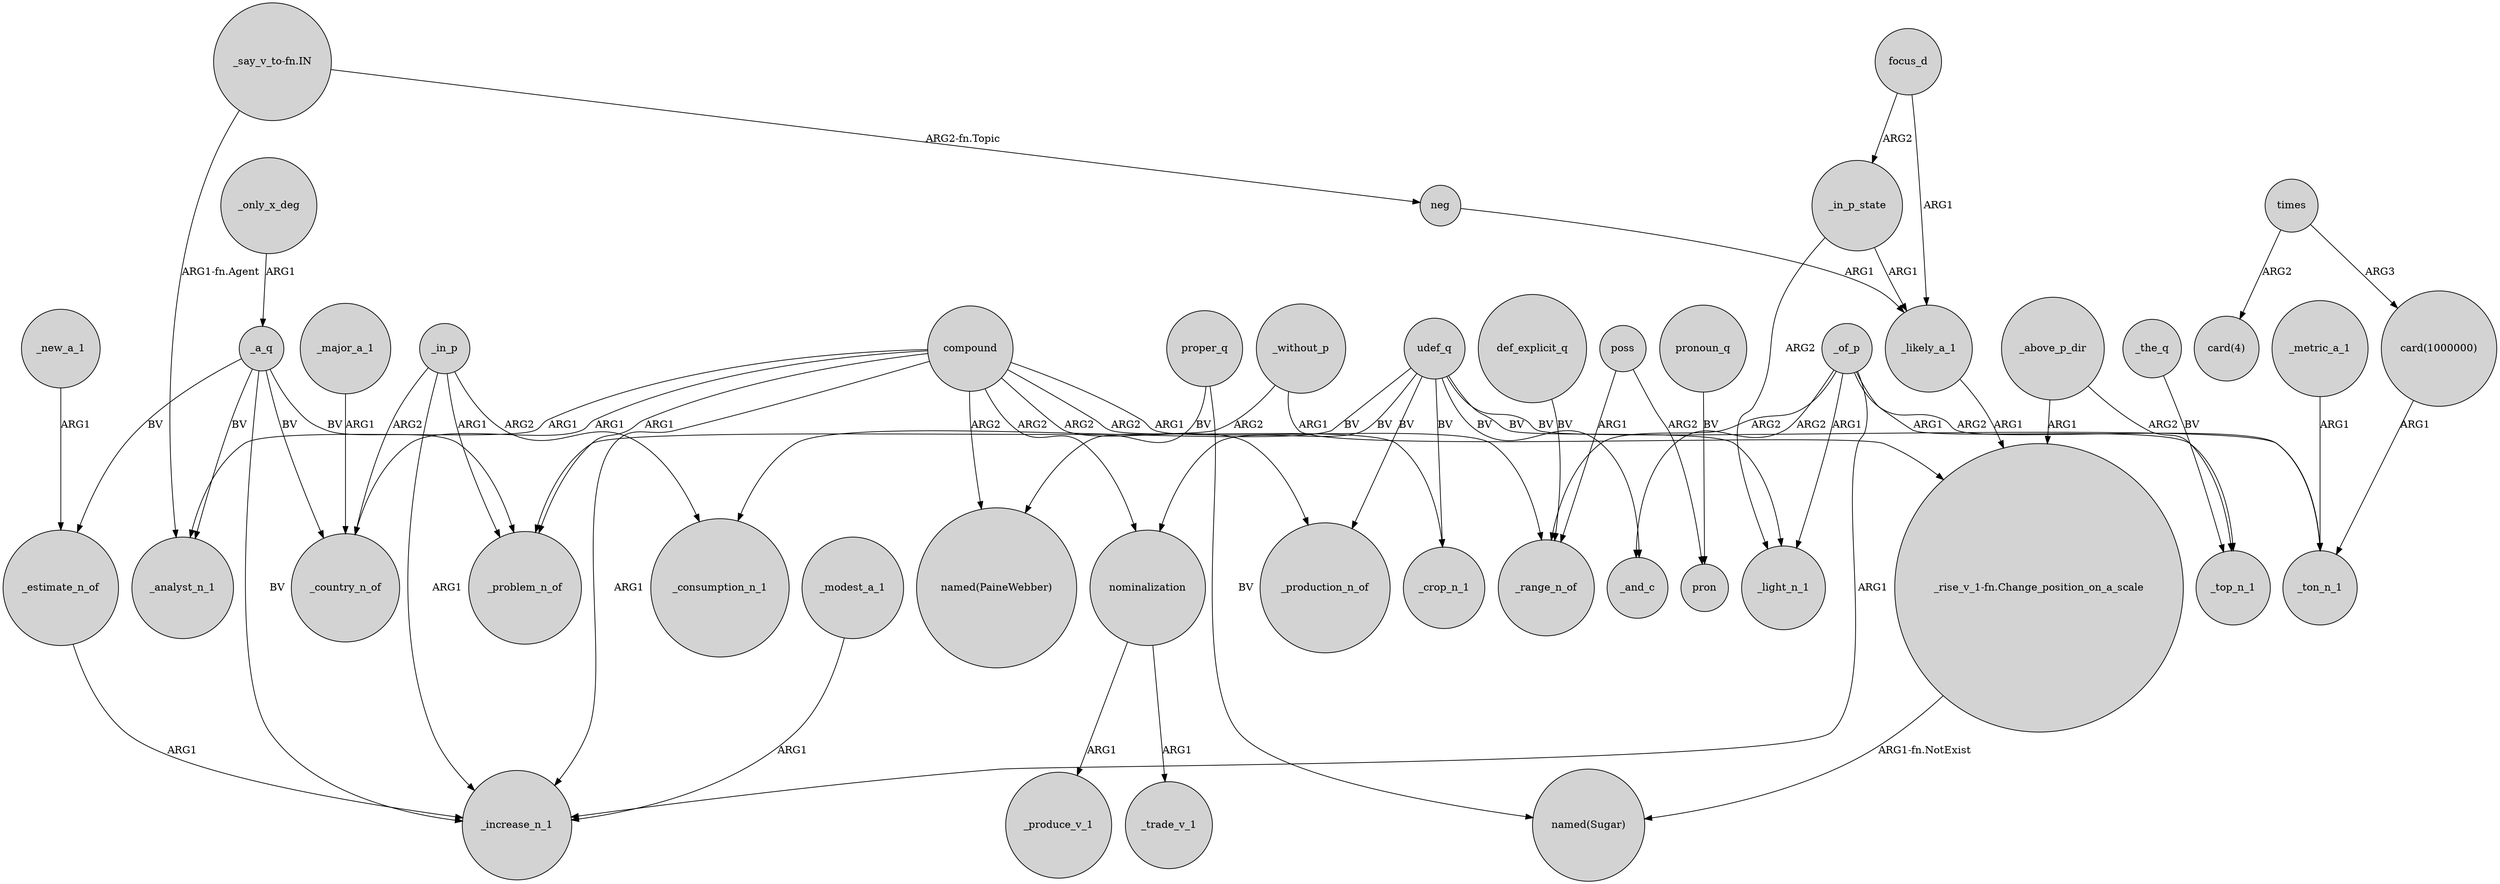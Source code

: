 digraph {
	node [shape=circle style=filled]
	udef_q -> _production_n_of [label=BV]
	_above_p_dir -> "_rise_v_1-fn.Change_position_on_a_scale" [label=ARG1]
	_modest_a_1 -> _increase_n_1 [label=ARG1]
	poss -> _range_n_of [label=ARG1]
	_a_q -> _increase_n_1 [label=BV]
	_in_p_state -> _likely_a_1 [label=ARG1]
	_of_p -> _range_n_of [label=ARG2]
	poss -> pron [label=ARG2]
	_a_q -> _problem_n_of [label=BV]
	_without_p -> "_rise_v_1-fn.Change_position_on_a_scale" [label=ARG1]
	compound -> _crop_n_1 [label=ARG2]
	_a_q -> _estimate_n_of [label=BV]
	focus_d -> _in_p_state [label=ARG2]
	focus_d -> _likely_a_1 [label=ARG1]
	_in_p -> _country_n_of [label=ARG2]
	_of_p -> _and_c [label=ARG2]
	_in_p -> _consumption_n_1 [label=ARG2]
	compound -> _production_n_of [label=ARG2]
	compound -> _range_n_of [label=ARG1]
	compound -> nominalization [label=ARG2]
	compound -> "named(PaineWebber)" [label=ARG2]
	nominalization -> _trade_v_1 [label=ARG1]
	_in_p -> _problem_n_of [label=ARG1]
	_of_p -> _top_n_1 [label=ARG1]
	_major_a_1 -> _country_n_of [label=ARG1]
	_new_a_1 -> _estimate_n_of [label=ARG1]
	pronoun_q -> pron [label=BV]
	neg -> _likely_a_1 [label=ARG1]
	_the_q -> _top_n_1 [label=BV]
	_above_p_dir -> _top_n_1 [label=ARG2]
	times -> "card(4)" [label=ARG2]
	compound -> _problem_n_of [label=ARG1]
	times -> "card(1000000)" [label=ARG3]
	"_say_v_to-fn.IN" -> _analyst_n_1 [label="ARG1-fn.Agent"]
	_a_q -> _country_n_of [label=BV]
	_without_p -> _problem_n_of [label=ARG2]
	proper_q -> "named(PaineWebber)" [label=BV]
	_of_p -> _increase_n_1 [label=ARG1]
	_metric_a_1 -> _ton_n_1 [label=ARG1]
	compound -> _country_n_of [label=ARG1]
	_in_p_state -> _light_n_1 [label=ARG2]
	_only_x_deg -> _a_q [label=ARG1]
	def_explicit_q -> _range_n_of [label=BV]
	udef_q -> nominalization [label=BV]
	_estimate_n_of -> _increase_n_1 [label=ARG1]
	"_say_v_to-fn.IN" -> neg [label="ARG2-fn.Topic"]
	compound -> _increase_n_1 [label=ARG1]
	_a_q -> _analyst_n_1 [label=BV]
	udef_q -> _crop_n_1 [label=BV]
	proper_q -> "named(Sugar)" [label=BV]
	_of_p -> _light_n_1 [label=ARG1]
	"card(1000000)" -> _ton_n_1 [label=ARG1]
	_likely_a_1 -> "_rise_v_1-fn.Change_position_on_a_scale" [label=ARG1]
	nominalization -> _produce_v_1 [label=ARG1]
	udef_q -> _and_c [label=BV]
	udef_q -> _consumption_n_1 [label=BV]
	_in_p -> _increase_n_1 [label=ARG1]
	udef_q -> _ton_n_1 [label=BV]
	udef_q -> _light_n_1 [label=BV]
	_of_p -> _ton_n_1 [label=ARG2]
	"_rise_v_1-fn.Change_position_on_a_scale" -> "named(Sugar)" [label="ARG1-fn.NotExist"]
	compound -> _analyst_n_1 [label=ARG1]
}
